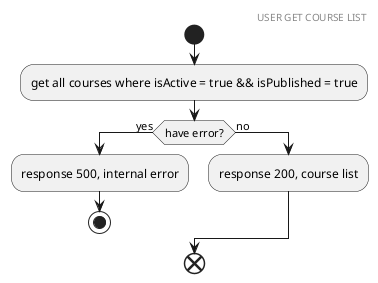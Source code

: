 @startuml User get courses list
header USER GET COURSE LIST
start
  :get all courses where isActive = true && isPublished = true;
  if (have error?) then (yes)
    :response 500, internal error;
    stop
  else (no)
    :response 200, course list;
  endif
end
@enduml

